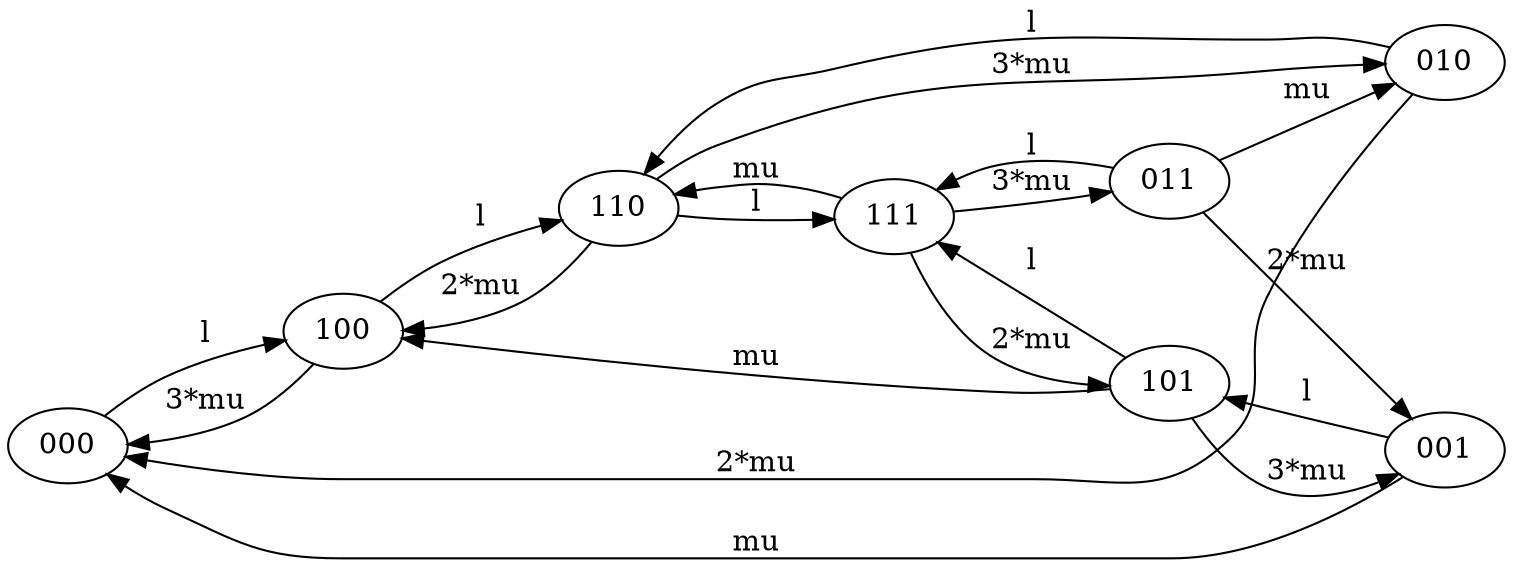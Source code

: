 digraph {

    rankdir=LR;
    splines=true;
    overlap=false;

	000 -> 100[label="l"];

    100 -> 110[label="l"];
    100 -> 000[label="3*mu"];


    110 -> 111[label="l"];    
    110 -> 010[label="3*mu"];
    110 -> 100[label="2*mu"];

    010 -> 110[label="l"];
    010 -> 000[label="2*mu"];

    111 -> 011[label="3*mu"];
    111 -> 110[label="mu"];
    111 -> 101[label="2*mu"];

    101 -> 111[label="l"];
    101 -> 100[label="mu"];
    101 -> 001[label="3*mu"];
    
    001 -> 101[label="l"];
    001 -> 000[label="mu"];
    
    011 -> 111[label="l"];
    011 -> 010[label="mu"];
    011 -> 001[label="2*mu"];

}
